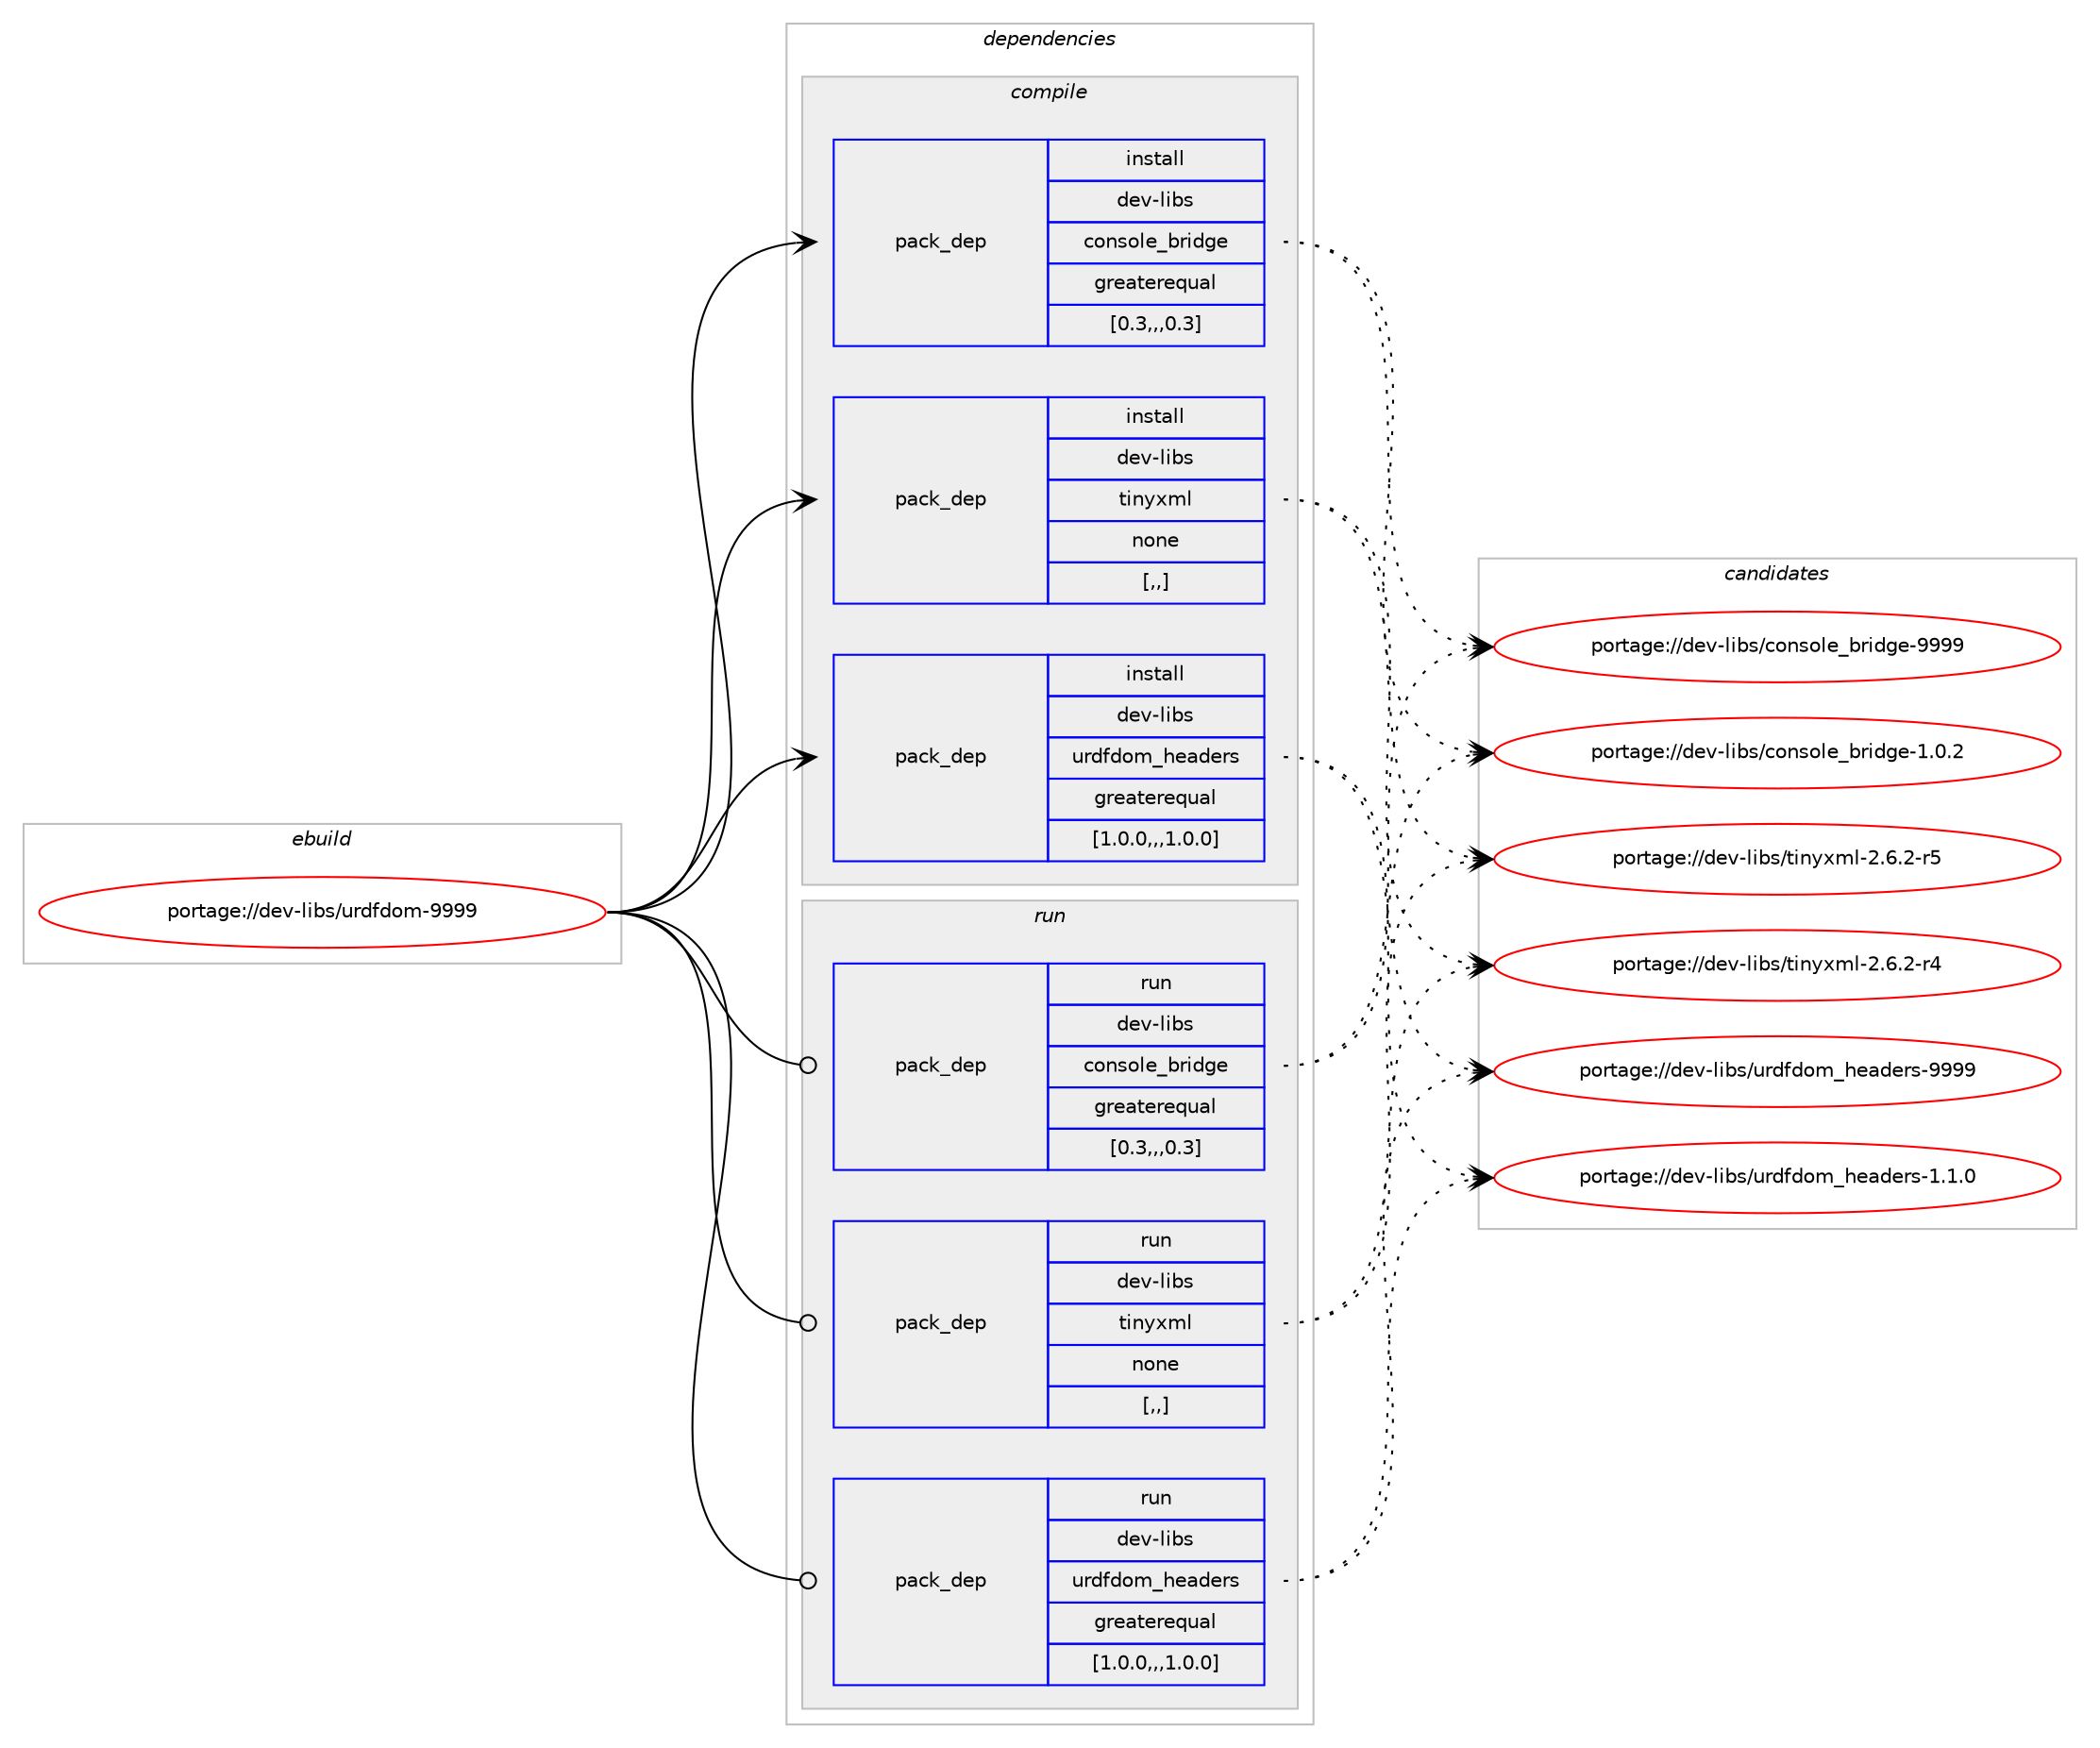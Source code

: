 digraph prolog {

# *************
# Graph options
# *************

newrank=true;
concentrate=true;
compound=true;
graph [rankdir=LR,fontname=Helvetica,fontsize=10,ranksep=1.5];#, ranksep=2.5, nodesep=0.2];
edge  [arrowhead=vee];
node  [fontname=Helvetica,fontsize=10];

# **********
# The ebuild
# **********

subgraph cluster_leftcol {
color=gray;
label=<<i>ebuild</i>>;
id [label="portage://dev-libs/urdfdom-9999", color=red, width=4, href="../dev-libs/urdfdom-9999.svg"];
}

# ****************
# The dependencies
# ****************

subgraph cluster_midcol {
color=gray;
label=<<i>dependencies</i>>;
subgraph cluster_compile {
fillcolor="#eeeeee";
style=filled;
label=<<i>compile</i>>;
subgraph pack85439 {
dependency115237 [label=<<TABLE BORDER="0" CELLBORDER="1" CELLSPACING="0" CELLPADDING="4" WIDTH="220"><TR><TD ROWSPAN="6" CELLPADDING="30">pack_dep</TD></TR><TR><TD WIDTH="110">install</TD></TR><TR><TD>dev-libs</TD></TR><TR><TD>console_bridge</TD></TR><TR><TD>greaterequal</TD></TR><TR><TD>[0.3,,,0.3]</TD></TR></TABLE>>, shape=none, color=blue];
}
id:e -> dependency115237:w [weight=20,style="solid",arrowhead="vee"];
subgraph pack85440 {
dependency115238 [label=<<TABLE BORDER="0" CELLBORDER="1" CELLSPACING="0" CELLPADDING="4" WIDTH="220"><TR><TD ROWSPAN="6" CELLPADDING="30">pack_dep</TD></TR><TR><TD WIDTH="110">install</TD></TR><TR><TD>dev-libs</TD></TR><TR><TD>tinyxml</TD></TR><TR><TD>none</TD></TR><TR><TD>[,,]</TD></TR></TABLE>>, shape=none, color=blue];
}
id:e -> dependency115238:w [weight=20,style="solid",arrowhead="vee"];
subgraph pack85441 {
dependency115239 [label=<<TABLE BORDER="0" CELLBORDER="1" CELLSPACING="0" CELLPADDING="4" WIDTH="220"><TR><TD ROWSPAN="6" CELLPADDING="30">pack_dep</TD></TR><TR><TD WIDTH="110">install</TD></TR><TR><TD>dev-libs</TD></TR><TR><TD>urdfdom_headers</TD></TR><TR><TD>greaterequal</TD></TR><TR><TD>[1.0.0,,,1.0.0]</TD></TR></TABLE>>, shape=none, color=blue];
}
id:e -> dependency115239:w [weight=20,style="solid",arrowhead="vee"];
}
subgraph cluster_compileandrun {
fillcolor="#eeeeee";
style=filled;
label=<<i>compile and run</i>>;
}
subgraph cluster_run {
fillcolor="#eeeeee";
style=filled;
label=<<i>run</i>>;
subgraph pack85442 {
dependency115240 [label=<<TABLE BORDER="0" CELLBORDER="1" CELLSPACING="0" CELLPADDING="4" WIDTH="220"><TR><TD ROWSPAN="6" CELLPADDING="30">pack_dep</TD></TR><TR><TD WIDTH="110">run</TD></TR><TR><TD>dev-libs</TD></TR><TR><TD>console_bridge</TD></TR><TR><TD>greaterequal</TD></TR><TR><TD>[0.3,,,0.3]</TD></TR></TABLE>>, shape=none, color=blue];
}
id:e -> dependency115240:w [weight=20,style="solid",arrowhead="odot"];
subgraph pack85443 {
dependency115241 [label=<<TABLE BORDER="0" CELLBORDER="1" CELLSPACING="0" CELLPADDING="4" WIDTH="220"><TR><TD ROWSPAN="6" CELLPADDING="30">pack_dep</TD></TR><TR><TD WIDTH="110">run</TD></TR><TR><TD>dev-libs</TD></TR><TR><TD>tinyxml</TD></TR><TR><TD>none</TD></TR><TR><TD>[,,]</TD></TR></TABLE>>, shape=none, color=blue];
}
id:e -> dependency115241:w [weight=20,style="solid",arrowhead="odot"];
subgraph pack85444 {
dependency115242 [label=<<TABLE BORDER="0" CELLBORDER="1" CELLSPACING="0" CELLPADDING="4" WIDTH="220"><TR><TD ROWSPAN="6" CELLPADDING="30">pack_dep</TD></TR><TR><TD WIDTH="110">run</TD></TR><TR><TD>dev-libs</TD></TR><TR><TD>urdfdom_headers</TD></TR><TR><TD>greaterequal</TD></TR><TR><TD>[1.0.0,,,1.0.0]</TD></TR></TABLE>>, shape=none, color=blue];
}
id:e -> dependency115242:w [weight=20,style="solid",arrowhead="odot"];
}
}

# **************
# The candidates
# **************

subgraph cluster_choices {
rank=same;
color=gray;
label=<<i>candidates</i>>;

subgraph choice85439 {
color=black;
nodesep=1;
choice1001011184510810598115479911111011511110810195981141051001031014557575757 [label="portage://dev-libs/console_bridge-9999", color=red, width=4,href="../dev-libs/console_bridge-9999.svg"];
choice100101118451081059811547991111101151111081019598114105100103101454946484650 [label="portage://dev-libs/console_bridge-1.0.2", color=red, width=4,href="../dev-libs/console_bridge-1.0.2.svg"];
dependency115237:e -> choice1001011184510810598115479911111011511110810195981141051001031014557575757:w [style=dotted,weight="100"];
dependency115237:e -> choice100101118451081059811547991111101151111081019598114105100103101454946484650:w [style=dotted,weight="100"];
}
subgraph choice85440 {
color=black;
nodesep=1;
choice1001011184510810598115471161051101211201091084550465446504511453 [label="portage://dev-libs/tinyxml-2.6.2-r5", color=red, width=4,href="../dev-libs/tinyxml-2.6.2-r5.svg"];
choice1001011184510810598115471161051101211201091084550465446504511452 [label="portage://dev-libs/tinyxml-2.6.2-r4", color=red, width=4,href="../dev-libs/tinyxml-2.6.2-r4.svg"];
dependency115238:e -> choice1001011184510810598115471161051101211201091084550465446504511453:w [style=dotted,weight="100"];
dependency115238:e -> choice1001011184510810598115471161051101211201091084550465446504511452:w [style=dotted,weight="100"];
}
subgraph choice85441 {
color=black;
nodesep=1;
choice10010111845108105981154711711410010210011110995104101971001011141154557575757 [label="portage://dev-libs/urdfdom_headers-9999", color=red, width=4,href="../dev-libs/urdfdom_headers-9999.svg"];
choice1001011184510810598115471171141001021001111099510410197100101114115454946494648 [label="portage://dev-libs/urdfdom_headers-1.1.0", color=red, width=4,href="../dev-libs/urdfdom_headers-1.1.0.svg"];
dependency115239:e -> choice10010111845108105981154711711410010210011110995104101971001011141154557575757:w [style=dotted,weight="100"];
dependency115239:e -> choice1001011184510810598115471171141001021001111099510410197100101114115454946494648:w [style=dotted,weight="100"];
}
subgraph choice85442 {
color=black;
nodesep=1;
choice1001011184510810598115479911111011511110810195981141051001031014557575757 [label="portage://dev-libs/console_bridge-9999", color=red, width=4,href="../dev-libs/console_bridge-9999.svg"];
choice100101118451081059811547991111101151111081019598114105100103101454946484650 [label="portage://dev-libs/console_bridge-1.0.2", color=red, width=4,href="../dev-libs/console_bridge-1.0.2.svg"];
dependency115240:e -> choice1001011184510810598115479911111011511110810195981141051001031014557575757:w [style=dotted,weight="100"];
dependency115240:e -> choice100101118451081059811547991111101151111081019598114105100103101454946484650:w [style=dotted,weight="100"];
}
subgraph choice85443 {
color=black;
nodesep=1;
choice1001011184510810598115471161051101211201091084550465446504511453 [label="portage://dev-libs/tinyxml-2.6.2-r5", color=red, width=4,href="../dev-libs/tinyxml-2.6.2-r5.svg"];
choice1001011184510810598115471161051101211201091084550465446504511452 [label="portage://dev-libs/tinyxml-2.6.2-r4", color=red, width=4,href="../dev-libs/tinyxml-2.6.2-r4.svg"];
dependency115241:e -> choice1001011184510810598115471161051101211201091084550465446504511453:w [style=dotted,weight="100"];
dependency115241:e -> choice1001011184510810598115471161051101211201091084550465446504511452:w [style=dotted,weight="100"];
}
subgraph choice85444 {
color=black;
nodesep=1;
choice10010111845108105981154711711410010210011110995104101971001011141154557575757 [label="portage://dev-libs/urdfdom_headers-9999", color=red, width=4,href="../dev-libs/urdfdom_headers-9999.svg"];
choice1001011184510810598115471171141001021001111099510410197100101114115454946494648 [label="portage://dev-libs/urdfdom_headers-1.1.0", color=red, width=4,href="../dev-libs/urdfdom_headers-1.1.0.svg"];
dependency115242:e -> choice10010111845108105981154711711410010210011110995104101971001011141154557575757:w [style=dotted,weight="100"];
dependency115242:e -> choice1001011184510810598115471171141001021001111099510410197100101114115454946494648:w [style=dotted,weight="100"];
}
}

}
